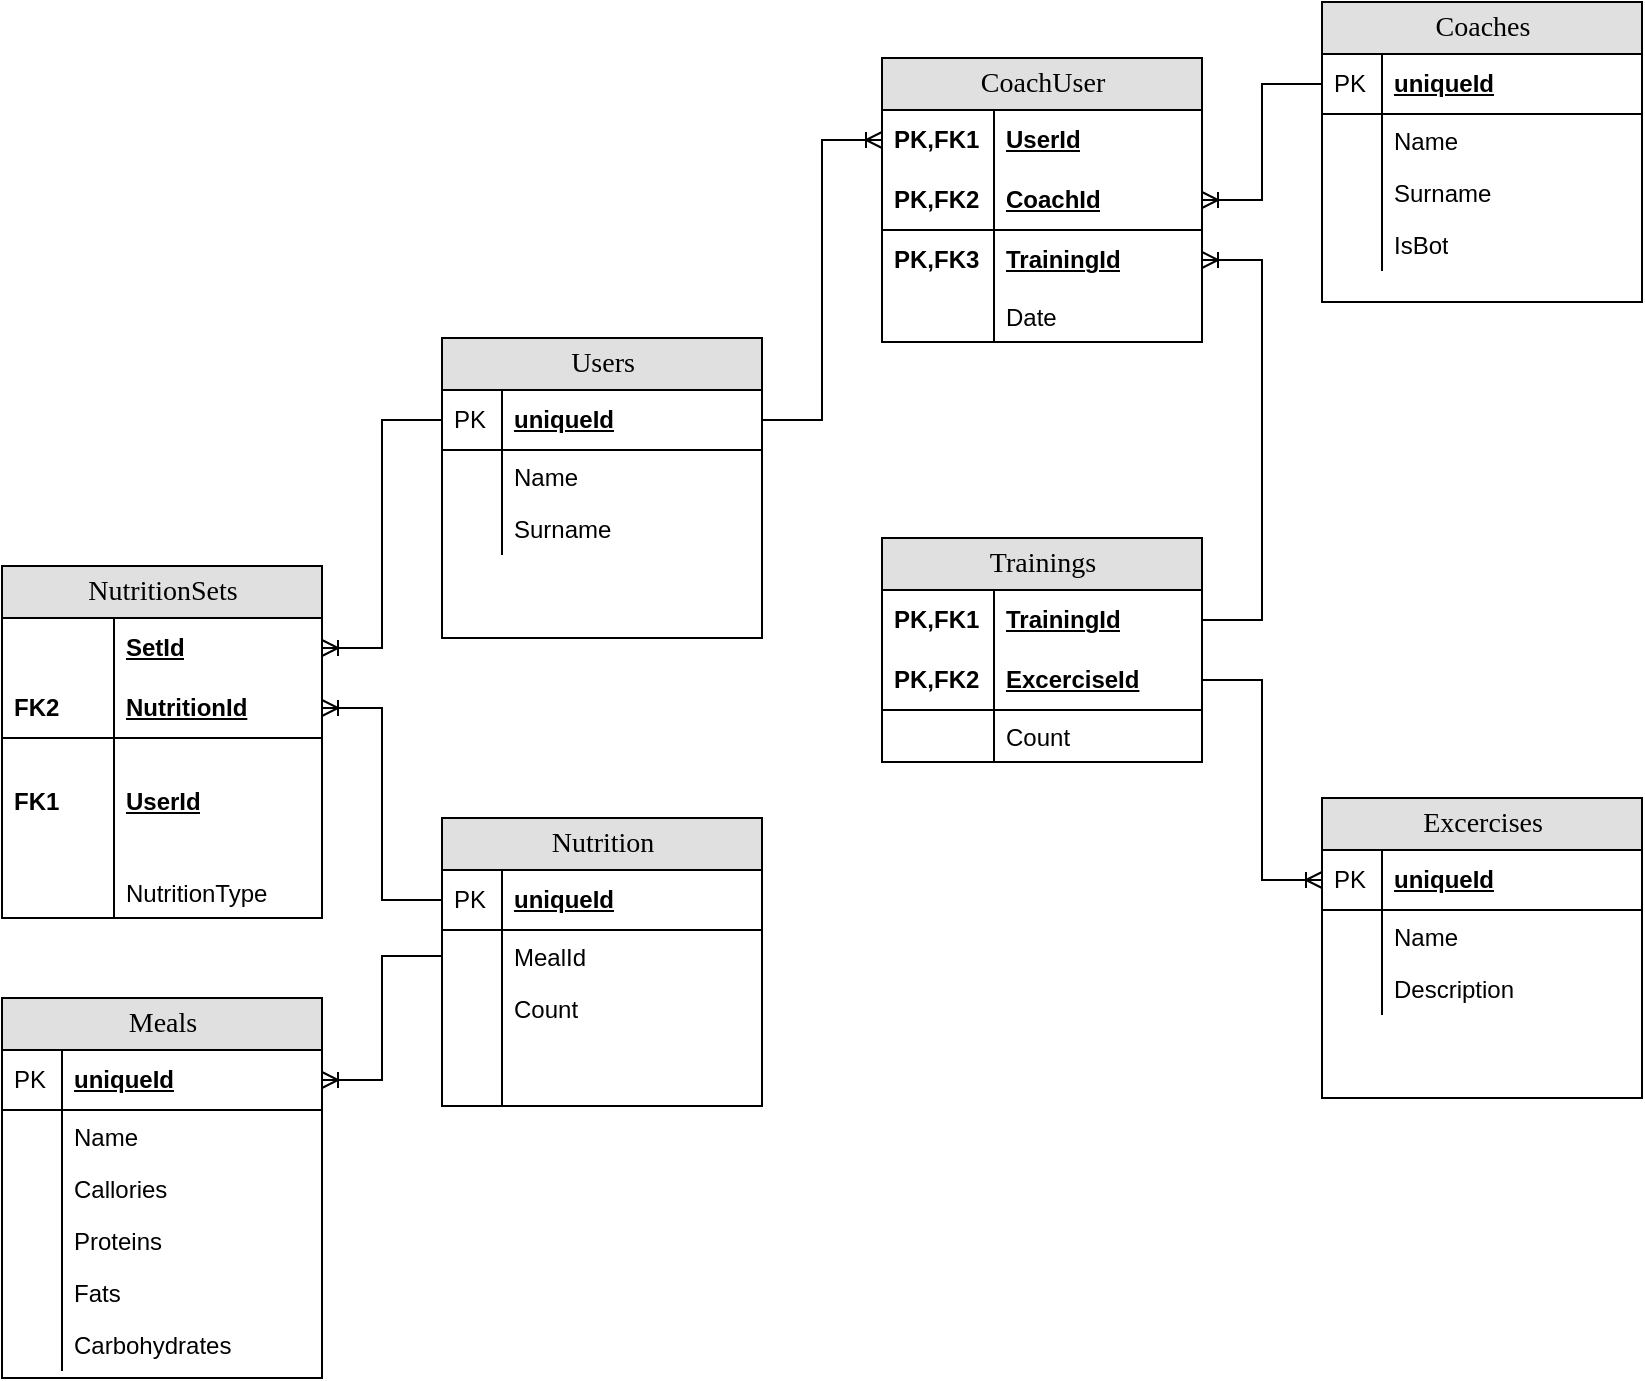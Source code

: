 <mxfile version="27.0.6">
  <diagram name="Page-1" id="e56a1550-8fbb-45ad-956c-1786394a9013">
    <mxGraphModel dx="1188" dy="654" grid="1" gridSize="10" guides="1" tooltips="1" connect="1" arrows="1" fold="1" page="1" pageScale="1" pageWidth="1169" pageHeight="827" background="none" math="0" shadow="0">
      <root>
        <mxCell id="0" />
        <mxCell id="1" parent="0" />
        <mxCell id="2e49270ec7c68f3f-1" value="NutritionSets" style="swimlane;html=1;fontStyle=0;childLayout=stackLayout;horizontal=1;startSize=26;fillColor=#e0e0e0;horizontalStack=0;resizeParent=1;resizeLast=0;collapsible=1;marginBottom=0;swimlaneFillColor=#ffffff;align=center;rounded=0;shadow=0;comic=0;labelBackgroundColor=none;strokeWidth=1;fontFamily=Verdana;fontSize=14" parent="1" vertex="1">
          <mxGeometry x="180" y="352" width="160" height="176" as="geometry" />
        </mxCell>
        <mxCell id="2e49270ec7c68f3f-2" value="SetId" style="shape=partialRectangle;top=0;left=0;right=0;bottom=0;html=1;align=left;verticalAlign=middle;fillColor=none;spacingLeft=60;spacingRight=4;whiteSpace=wrap;overflow=hidden;rotatable=0;points=[[0,0.5],[1,0.5]];portConstraint=eastwest;dropTarget=0;fontStyle=5;" parent="2e49270ec7c68f3f-1" vertex="1">
          <mxGeometry y="26" width="160" height="30" as="geometry" />
        </mxCell>
        <mxCell id="2e49270ec7c68f3f-3" value="" style="shape=partialRectangle;fontStyle=1;top=0;left=0;bottom=0;html=1;fillColor=none;align=left;verticalAlign=middle;spacingLeft=4;spacingRight=4;whiteSpace=wrap;overflow=hidden;rotatable=0;points=[];portConstraint=eastwest;part=1;" parent="2e49270ec7c68f3f-2" vertex="1" connectable="0">
          <mxGeometry width="56" height="30" as="geometry" />
        </mxCell>
        <mxCell id="2e49270ec7c68f3f-4" value="NutritionId" style="shape=partialRectangle;top=0;left=0;right=0;bottom=1;html=1;align=left;verticalAlign=middle;fillColor=none;spacingLeft=60;spacingRight=4;whiteSpace=wrap;overflow=hidden;rotatable=0;points=[[0,0.5],[1,0.5]];portConstraint=eastwest;dropTarget=0;fontStyle=5;" parent="2e49270ec7c68f3f-1" vertex="1">
          <mxGeometry y="56" width="160" height="30" as="geometry" />
        </mxCell>
        <mxCell id="2e49270ec7c68f3f-5" value="FK2" style="shape=partialRectangle;fontStyle=1;top=0;left=0;bottom=0;html=1;fillColor=none;align=left;verticalAlign=middle;spacingLeft=4;spacingRight=4;whiteSpace=wrap;overflow=hidden;rotatable=0;points=[];portConstraint=eastwest;part=1;" parent="2e49270ec7c68f3f-4" vertex="1" connectable="0">
          <mxGeometry width="56" height="30" as="geometry" />
        </mxCell>
        <mxCell id="vw7wUWk1br8WdNFr-Fdy-1" value="UserId" style="shape=partialRectangle;top=0;left=0;right=0;bottom=0;html=1;align=left;verticalAlign=middle;fillColor=none;spacingLeft=60;spacingRight=4;whiteSpace=wrap;overflow=hidden;rotatable=0;points=[[0,0.5],[1,0.5]];portConstraint=eastwest;dropTarget=0;fontStyle=5;" vertex="1" parent="2e49270ec7c68f3f-1">
          <mxGeometry y="86" width="160" height="64" as="geometry" />
        </mxCell>
        <mxCell id="vw7wUWk1br8WdNFr-Fdy-2" value="FK1" style="shape=partialRectangle;fontStyle=1;top=0;left=0;bottom=0;html=1;fillColor=none;align=left;verticalAlign=middle;spacingLeft=4;spacingRight=4;whiteSpace=wrap;overflow=hidden;rotatable=0;points=[];portConstraint=eastwest;part=1;" vertex="1" connectable="0" parent="vw7wUWk1br8WdNFr-Fdy-1">
          <mxGeometry width="56" height="64" as="geometry" />
        </mxCell>
        <mxCell id="2e49270ec7c68f3f-6" value="NutritionType" style="shape=partialRectangle;top=0;left=0;right=0;bottom=0;html=1;align=left;verticalAlign=top;fillColor=none;spacingLeft=60;spacingRight=4;whiteSpace=wrap;overflow=hidden;rotatable=0;points=[[0,0.5],[1,0.5]];portConstraint=eastwest;dropTarget=0;" parent="2e49270ec7c68f3f-1" vertex="1">
          <mxGeometry y="150" width="160" height="26" as="geometry" />
        </mxCell>
        <mxCell id="2e49270ec7c68f3f-7" value="" style="shape=partialRectangle;top=0;left=0;bottom=0;html=1;fillColor=none;align=left;verticalAlign=top;spacingLeft=4;spacingRight=4;whiteSpace=wrap;overflow=hidden;rotatable=0;points=[];portConstraint=eastwest;part=1;" parent="2e49270ec7c68f3f-6" vertex="1" connectable="0">
          <mxGeometry width="56" height="26" as="geometry" />
        </mxCell>
        <mxCell id="2e49270ec7c68f3f-8" value="Nutrition" style="swimlane;html=1;fontStyle=0;childLayout=stackLayout;horizontal=1;startSize=26;fillColor=#e0e0e0;horizontalStack=0;resizeParent=1;resizeLast=0;collapsible=1;marginBottom=0;swimlaneFillColor=#ffffff;align=center;rounded=0;shadow=0;comic=0;labelBackgroundColor=none;strokeWidth=1;fontFamily=Verdana;fontSize=14;swimlaneLine=1;" parent="1" vertex="1">
          <mxGeometry x="400" y="478" width="160" height="144" as="geometry" />
        </mxCell>
        <mxCell id="2e49270ec7c68f3f-9" value="uniqueId" style="shape=partialRectangle;top=0;left=0;right=0;bottom=1;html=1;align=left;verticalAlign=middle;fillColor=none;spacingLeft=34;spacingRight=4;whiteSpace=wrap;overflow=hidden;rotatable=0;points=[[0,0.5],[1,0.5]];portConstraint=eastwest;dropTarget=0;fontStyle=5;" parent="2e49270ec7c68f3f-8" vertex="1">
          <mxGeometry y="26" width="160" height="30" as="geometry" />
        </mxCell>
        <mxCell id="2e49270ec7c68f3f-10" value="PK" style="shape=partialRectangle;top=0;left=0;bottom=0;html=1;fillColor=none;align=left;verticalAlign=middle;spacingLeft=4;spacingRight=4;whiteSpace=wrap;overflow=hidden;rotatable=0;points=[];portConstraint=eastwest;part=1;" parent="2e49270ec7c68f3f-9" vertex="1" connectable="0">
          <mxGeometry width="30" height="30" as="geometry" />
        </mxCell>
        <mxCell id="2e49270ec7c68f3f-11" value="MealId" style="shape=partialRectangle;top=0;left=0;right=0;bottom=0;html=1;align=left;verticalAlign=top;fillColor=none;spacingLeft=34;spacingRight=4;whiteSpace=wrap;overflow=hidden;rotatable=0;points=[[0,0.5],[1,0.5]];portConstraint=eastwest;dropTarget=0;" parent="2e49270ec7c68f3f-8" vertex="1">
          <mxGeometry y="56" width="160" height="26" as="geometry" />
        </mxCell>
        <mxCell id="2e49270ec7c68f3f-12" value="" style="shape=partialRectangle;top=0;left=0;bottom=0;html=1;fillColor=none;align=left;verticalAlign=top;spacingLeft=4;spacingRight=4;whiteSpace=wrap;overflow=hidden;rotatable=0;points=[];portConstraint=eastwest;part=1;" parent="2e49270ec7c68f3f-11" vertex="1" connectable="0">
          <mxGeometry width="30" height="26" as="geometry" />
        </mxCell>
        <mxCell id="2e49270ec7c68f3f-13" value="Count" style="shape=partialRectangle;top=0;left=0;right=0;bottom=0;html=1;align=left;verticalAlign=top;fillColor=none;spacingLeft=34;spacingRight=4;whiteSpace=wrap;overflow=hidden;rotatable=0;points=[[0,0.5],[1,0.5]];portConstraint=eastwest;dropTarget=0;" parent="2e49270ec7c68f3f-8" vertex="1">
          <mxGeometry y="82" width="160" height="26" as="geometry" />
        </mxCell>
        <mxCell id="2e49270ec7c68f3f-14" value="" style="shape=partialRectangle;top=0;left=0;bottom=0;html=1;fillColor=none;align=left;verticalAlign=top;spacingLeft=4;spacingRight=4;whiteSpace=wrap;overflow=hidden;rotatable=0;points=[];portConstraint=eastwest;part=1;" parent="2e49270ec7c68f3f-13" vertex="1" connectable="0">
          <mxGeometry width="30" height="26" as="geometry" />
        </mxCell>
        <mxCell id="2e49270ec7c68f3f-17" value="" style="shape=partialRectangle;top=0;left=0;right=0;bottom=0;html=1;align=left;verticalAlign=top;fillColor=none;spacingLeft=34;spacingRight=4;whiteSpace=wrap;overflow=hidden;rotatable=0;points=[[0,0.5],[1,0.5]];portConstraint=eastwest;dropTarget=0;" parent="2e49270ec7c68f3f-8" vertex="1">
          <mxGeometry y="108" width="160" height="30" as="geometry" />
        </mxCell>
        <mxCell id="2e49270ec7c68f3f-18" value="" style="shape=partialRectangle;top=0;left=0;bottom=0;html=1;fillColor=none;align=left;verticalAlign=top;spacingLeft=4;spacingRight=4;whiteSpace=wrap;overflow=hidden;rotatable=0;points=[];portConstraint=eastwest;part=1;" parent="2e49270ec7c68f3f-17" vertex="1" connectable="0">
          <mxGeometry width="30" height="36" as="geometry" />
        </mxCell>
        <mxCell id="XJpWFirePbKW0gkUve2i-1" value="Users" style="swimlane;html=1;fontStyle=0;childLayout=stackLayout;horizontal=1;startSize=26;fillColor=#e0e0e0;horizontalStack=0;resizeParent=1;resizeLast=0;collapsible=1;marginBottom=0;swimlaneFillColor=#ffffff;align=center;rounded=0;shadow=0;comic=0;labelBackgroundColor=none;strokeWidth=1;fontFamily=Verdana;fontSize=14;swimlaneLine=1;" parent="1" vertex="1">
          <mxGeometry x="400" y="238" width="160" height="150" as="geometry" />
        </mxCell>
        <mxCell id="XJpWFirePbKW0gkUve2i-2" value="uniqueId" style="shape=partialRectangle;top=0;left=0;right=0;bottom=1;html=1;align=left;verticalAlign=middle;fillColor=none;spacingLeft=34;spacingRight=4;whiteSpace=wrap;overflow=hidden;rotatable=0;points=[[0,0.5],[1,0.5]];portConstraint=eastwest;dropTarget=0;fontStyle=5;" parent="XJpWFirePbKW0gkUve2i-1" vertex="1">
          <mxGeometry y="26" width="160" height="30" as="geometry" />
        </mxCell>
        <mxCell id="XJpWFirePbKW0gkUve2i-3" value="PK" style="shape=partialRectangle;top=0;left=0;bottom=0;html=1;fillColor=none;align=left;verticalAlign=middle;spacingLeft=4;spacingRight=4;whiteSpace=wrap;overflow=hidden;rotatable=0;points=[];portConstraint=eastwest;part=1;" parent="XJpWFirePbKW0gkUve2i-2" vertex="1" connectable="0">
          <mxGeometry width="30" height="30" as="geometry" />
        </mxCell>
        <mxCell id="XJpWFirePbKW0gkUve2i-4" value="Name" style="shape=partialRectangle;top=0;left=0;right=0;bottom=0;html=1;align=left;verticalAlign=top;fillColor=none;spacingLeft=34;spacingRight=4;whiteSpace=wrap;overflow=hidden;rotatable=0;points=[[0,0.5],[1,0.5]];portConstraint=eastwest;dropTarget=0;" parent="XJpWFirePbKW0gkUve2i-1" vertex="1">
          <mxGeometry y="56" width="160" height="26" as="geometry" />
        </mxCell>
        <mxCell id="XJpWFirePbKW0gkUve2i-5" value="" style="shape=partialRectangle;top=0;left=0;bottom=0;html=1;fillColor=none;align=left;verticalAlign=top;spacingLeft=4;spacingRight=4;whiteSpace=wrap;overflow=hidden;rotatable=0;points=[];portConstraint=eastwest;part=1;" parent="XJpWFirePbKW0gkUve2i-4" vertex="1" connectable="0">
          <mxGeometry width="30" height="26" as="geometry" />
        </mxCell>
        <mxCell id="XJpWFirePbKW0gkUve2i-6" value="Surname" style="shape=partialRectangle;top=0;left=0;right=0;bottom=0;html=1;align=left;verticalAlign=top;fillColor=none;spacingLeft=34;spacingRight=4;whiteSpace=wrap;overflow=hidden;rotatable=0;points=[[0,0.5],[1,0.5]];portConstraint=eastwest;dropTarget=0;" parent="XJpWFirePbKW0gkUve2i-1" vertex="1">
          <mxGeometry y="82" width="160" height="26" as="geometry" />
        </mxCell>
        <mxCell id="XJpWFirePbKW0gkUve2i-7" value="" style="shape=partialRectangle;top=0;left=0;bottom=0;html=1;fillColor=none;align=left;verticalAlign=top;spacingLeft=4;spacingRight=4;whiteSpace=wrap;overflow=hidden;rotatable=0;points=[];portConstraint=eastwest;part=1;" parent="XJpWFirePbKW0gkUve2i-6" vertex="1" connectable="0">
          <mxGeometry width="30" height="26" as="geometry" />
        </mxCell>
        <mxCell id="XJpWFirePbKW0gkUve2i-14" value="Excercises" style="swimlane;html=1;fontStyle=0;childLayout=stackLayout;horizontal=1;startSize=26;fillColor=#e0e0e0;horizontalStack=0;resizeParent=1;resizeLast=0;collapsible=1;marginBottom=0;swimlaneFillColor=#ffffff;align=center;rounded=0;shadow=0;comic=0;labelBackgroundColor=none;strokeWidth=1;fontFamily=Verdana;fontSize=14;swimlaneLine=1;" parent="1" vertex="1">
          <mxGeometry x="840" y="468" width="160" height="150" as="geometry" />
        </mxCell>
        <mxCell id="XJpWFirePbKW0gkUve2i-15" value="uniqueId" style="shape=partialRectangle;top=0;left=0;right=0;bottom=1;html=1;align=left;verticalAlign=middle;fillColor=none;spacingLeft=34;spacingRight=4;whiteSpace=wrap;overflow=hidden;rotatable=0;points=[[0,0.5],[1,0.5]];portConstraint=eastwest;dropTarget=0;fontStyle=5;" parent="XJpWFirePbKW0gkUve2i-14" vertex="1">
          <mxGeometry y="26" width="160" height="30" as="geometry" />
        </mxCell>
        <mxCell id="XJpWFirePbKW0gkUve2i-16" value="PK" style="shape=partialRectangle;top=0;left=0;bottom=0;html=1;fillColor=none;align=left;verticalAlign=middle;spacingLeft=4;spacingRight=4;whiteSpace=wrap;overflow=hidden;rotatable=0;points=[];portConstraint=eastwest;part=1;" parent="XJpWFirePbKW0gkUve2i-15" vertex="1" connectable="0">
          <mxGeometry width="30" height="30" as="geometry" />
        </mxCell>
        <mxCell id="XJpWFirePbKW0gkUve2i-17" value="Name" style="shape=partialRectangle;top=0;left=0;right=0;bottom=0;html=1;align=left;verticalAlign=top;fillColor=none;spacingLeft=34;spacingRight=4;whiteSpace=wrap;overflow=hidden;rotatable=0;points=[[0,0.5],[1,0.5]];portConstraint=eastwest;dropTarget=0;" parent="XJpWFirePbKW0gkUve2i-14" vertex="1">
          <mxGeometry y="56" width="160" height="26" as="geometry" />
        </mxCell>
        <mxCell id="XJpWFirePbKW0gkUve2i-18" value="" style="shape=partialRectangle;top=0;left=0;bottom=0;html=1;fillColor=none;align=left;verticalAlign=top;spacingLeft=4;spacingRight=4;whiteSpace=wrap;overflow=hidden;rotatable=0;points=[];portConstraint=eastwest;part=1;" parent="XJpWFirePbKW0gkUve2i-17" vertex="1" connectable="0">
          <mxGeometry width="30" height="26" as="geometry" />
        </mxCell>
        <mxCell id="XJpWFirePbKW0gkUve2i-19" value="Description" style="shape=partialRectangle;top=0;left=0;right=0;bottom=0;html=1;align=left;verticalAlign=top;fillColor=none;spacingLeft=34;spacingRight=4;whiteSpace=wrap;overflow=hidden;rotatable=0;points=[[0,0.5],[1,0.5]];portConstraint=eastwest;dropTarget=0;" parent="XJpWFirePbKW0gkUve2i-14" vertex="1">
          <mxGeometry y="82" width="160" height="26" as="geometry" />
        </mxCell>
        <mxCell id="XJpWFirePbKW0gkUve2i-20" value="" style="shape=partialRectangle;top=0;left=0;bottom=0;html=1;fillColor=none;align=left;verticalAlign=top;spacingLeft=4;spacingRight=4;whiteSpace=wrap;overflow=hidden;rotatable=0;points=[];portConstraint=eastwest;part=1;" parent="XJpWFirePbKW0gkUve2i-19" vertex="1" connectable="0">
          <mxGeometry width="30" height="26" as="geometry" />
        </mxCell>
        <mxCell id="XJpWFirePbKW0gkUve2i-30" value="Trainings" style="swimlane;html=1;fontStyle=0;childLayout=stackLayout;horizontal=1;startSize=26;fillColor=#e0e0e0;horizontalStack=0;resizeParent=1;resizeLast=0;collapsible=1;marginBottom=0;swimlaneFillColor=#ffffff;align=center;rounded=0;shadow=0;comic=0;labelBackgroundColor=none;strokeWidth=1;fontFamily=Verdana;fontSize=14" parent="1" vertex="1">
          <mxGeometry x="620" y="338" width="160" height="112" as="geometry" />
        </mxCell>
        <mxCell id="XJpWFirePbKW0gkUve2i-31" value="TrainingId" style="shape=partialRectangle;top=0;left=0;right=0;bottom=0;html=1;align=left;verticalAlign=middle;fillColor=none;spacingLeft=60;spacingRight=4;whiteSpace=wrap;overflow=hidden;rotatable=0;points=[[0,0.5],[1,0.5]];portConstraint=eastwest;dropTarget=0;fontStyle=5;" parent="XJpWFirePbKW0gkUve2i-30" vertex="1">
          <mxGeometry y="26" width="160" height="30" as="geometry" />
        </mxCell>
        <mxCell id="XJpWFirePbKW0gkUve2i-32" value="PK,FK1" style="shape=partialRectangle;fontStyle=1;top=0;left=0;bottom=0;html=1;fillColor=none;align=left;verticalAlign=middle;spacingLeft=4;spacingRight=4;whiteSpace=wrap;overflow=hidden;rotatable=0;points=[];portConstraint=eastwest;part=1;" parent="XJpWFirePbKW0gkUve2i-31" vertex="1" connectable="0">
          <mxGeometry width="56" height="30" as="geometry" />
        </mxCell>
        <mxCell id="XJpWFirePbKW0gkUve2i-33" value="&lt;span style=&quot;text-align: center; text-wrap-mode: nowrap;&quot;&gt;&lt;font face=&quot;Helvetica&quot; style=&quot;&quot;&gt;ExcerciseId&lt;/font&gt;&lt;/span&gt;" style="shape=partialRectangle;top=0;left=0;right=0;bottom=1;html=1;align=left;verticalAlign=middle;fillColor=none;spacingLeft=60;spacingRight=4;whiteSpace=wrap;overflow=hidden;rotatable=0;points=[[0,0.5],[1,0.5]];portConstraint=eastwest;dropTarget=0;fontStyle=5;" parent="XJpWFirePbKW0gkUve2i-30" vertex="1">
          <mxGeometry y="56" width="160" height="30" as="geometry" />
        </mxCell>
        <mxCell id="XJpWFirePbKW0gkUve2i-34" value="PK,FK2" style="shape=partialRectangle;fontStyle=1;top=0;left=0;bottom=0;html=1;fillColor=none;align=left;verticalAlign=middle;spacingLeft=4;spacingRight=4;whiteSpace=wrap;overflow=hidden;rotatable=0;points=[];portConstraint=eastwest;part=1;" parent="XJpWFirePbKW0gkUve2i-33" vertex="1" connectable="0">
          <mxGeometry width="56" height="30" as="geometry" />
        </mxCell>
        <mxCell id="XJpWFirePbKW0gkUve2i-35" value="Count" style="shape=partialRectangle;top=0;left=0;right=0;bottom=0;html=1;align=left;verticalAlign=top;fillColor=none;spacingLeft=60;spacingRight=4;whiteSpace=wrap;overflow=hidden;rotatable=0;points=[[0,0.5],[1,0.5]];portConstraint=eastwest;dropTarget=0;" parent="XJpWFirePbKW0gkUve2i-30" vertex="1">
          <mxGeometry y="86" width="160" height="26" as="geometry" />
        </mxCell>
        <mxCell id="XJpWFirePbKW0gkUve2i-36" value="" style="shape=partialRectangle;top=0;left=0;bottom=0;html=1;fillColor=none;align=left;verticalAlign=top;spacingLeft=4;spacingRight=4;whiteSpace=wrap;overflow=hidden;rotatable=0;points=[];portConstraint=eastwest;part=1;" parent="XJpWFirePbKW0gkUve2i-35" vertex="1" connectable="0">
          <mxGeometry width="56" height="26" as="geometry" />
        </mxCell>
        <mxCell id="XJpWFirePbKW0gkUve2i-40" value="Coaches" style="swimlane;html=1;fontStyle=0;childLayout=stackLayout;horizontal=1;startSize=26;fillColor=#e0e0e0;horizontalStack=0;resizeParent=1;resizeLast=0;collapsible=1;marginBottom=0;swimlaneFillColor=#ffffff;align=center;rounded=0;shadow=0;comic=0;labelBackgroundColor=none;strokeWidth=1;fontFamily=Verdana;fontSize=14;swimlaneLine=1;" parent="1" vertex="1">
          <mxGeometry x="840" y="70" width="160" height="150" as="geometry" />
        </mxCell>
        <mxCell id="XJpWFirePbKW0gkUve2i-41" value="uniqueId" style="shape=partialRectangle;top=0;left=0;right=0;bottom=1;html=1;align=left;verticalAlign=middle;fillColor=none;spacingLeft=34;spacingRight=4;whiteSpace=wrap;overflow=hidden;rotatable=0;points=[[0,0.5],[1,0.5]];portConstraint=eastwest;dropTarget=0;fontStyle=5;" parent="XJpWFirePbKW0gkUve2i-40" vertex="1">
          <mxGeometry y="26" width="160" height="30" as="geometry" />
        </mxCell>
        <mxCell id="XJpWFirePbKW0gkUve2i-42" value="PK" style="shape=partialRectangle;top=0;left=0;bottom=0;html=1;fillColor=none;align=left;verticalAlign=middle;spacingLeft=4;spacingRight=4;whiteSpace=wrap;overflow=hidden;rotatable=0;points=[];portConstraint=eastwest;part=1;" parent="XJpWFirePbKW0gkUve2i-41" vertex="1" connectable="0">
          <mxGeometry width="30" height="30" as="geometry" />
        </mxCell>
        <mxCell id="XJpWFirePbKW0gkUve2i-43" value="Name" style="shape=partialRectangle;top=0;left=0;right=0;bottom=0;html=1;align=left;verticalAlign=top;fillColor=none;spacingLeft=34;spacingRight=4;whiteSpace=wrap;overflow=hidden;rotatable=0;points=[[0,0.5],[1,0.5]];portConstraint=eastwest;dropTarget=0;" parent="XJpWFirePbKW0gkUve2i-40" vertex="1">
          <mxGeometry y="56" width="160" height="26" as="geometry" />
        </mxCell>
        <mxCell id="XJpWFirePbKW0gkUve2i-44" value="" style="shape=partialRectangle;top=0;left=0;bottom=0;html=1;fillColor=none;align=left;verticalAlign=top;spacingLeft=4;spacingRight=4;whiteSpace=wrap;overflow=hidden;rotatable=0;points=[];portConstraint=eastwest;part=1;" parent="XJpWFirePbKW0gkUve2i-43" vertex="1" connectable="0">
          <mxGeometry width="30" height="26" as="geometry" />
        </mxCell>
        <mxCell id="XJpWFirePbKW0gkUve2i-45" value="Surname" style="shape=partialRectangle;top=0;left=0;right=0;bottom=0;html=1;align=left;verticalAlign=top;fillColor=none;spacingLeft=34;spacingRight=4;whiteSpace=wrap;overflow=hidden;rotatable=0;points=[[0,0.5],[1,0.5]];portConstraint=eastwest;dropTarget=0;" parent="XJpWFirePbKW0gkUve2i-40" vertex="1">
          <mxGeometry y="82" width="160" height="26" as="geometry" />
        </mxCell>
        <mxCell id="XJpWFirePbKW0gkUve2i-46" value="" style="shape=partialRectangle;top=0;left=0;bottom=0;html=1;fillColor=none;align=left;verticalAlign=top;spacingLeft=4;spacingRight=4;whiteSpace=wrap;overflow=hidden;rotatable=0;points=[];portConstraint=eastwest;part=1;" parent="XJpWFirePbKW0gkUve2i-45" vertex="1" connectable="0">
          <mxGeometry width="30" height="26" as="geometry" />
        </mxCell>
        <mxCell id="XJpWFirePbKW0gkUve2i-47" value="IsBot" style="shape=partialRectangle;top=0;left=0;right=0;bottom=0;html=1;align=left;verticalAlign=top;fillColor=none;spacingLeft=34;spacingRight=4;whiteSpace=wrap;overflow=hidden;rotatable=0;points=[[0,0.5],[1,0.5]];portConstraint=eastwest;dropTarget=0;" parent="XJpWFirePbKW0gkUve2i-40" vertex="1">
          <mxGeometry y="108" width="160" height="26" as="geometry" />
        </mxCell>
        <mxCell id="XJpWFirePbKW0gkUve2i-48" value="" style="shape=partialRectangle;top=0;left=0;bottom=0;html=1;fillColor=none;align=left;verticalAlign=top;spacingLeft=4;spacingRight=4;whiteSpace=wrap;overflow=hidden;rotatable=0;points=[];portConstraint=eastwest;part=1;" parent="XJpWFirePbKW0gkUve2i-47" vertex="1" connectable="0">
          <mxGeometry width="30" height="26" as="geometry" />
        </mxCell>
        <mxCell id="XJpWFirePbKW0gkUve2i-49" value="CoachUser" style="swimlane;html=1;fontStyle=0;childLayout=stackLayout;horizontal=1;startSize=26;fillColor=#e0e0e0;horizontalStack=0;resizeParent=1;resizeLast=0;collapsible=1;marginBottom=0;swimlaneFillColor=#ffffff;align=center;rounded=0;shadow=0;comic=0;labelBackgroundColor=none;strokeWidth=1;fontFamily=Verdana;fontSize=14" parent="1" vertex="1">
          <mxGeometry x="620" y="98" width="160" height="142" as="geometry" />
        </mxCell>
        <mxCell id="XJpWFirePbKW0gkUve2i-50" value="UserId" style="shape=partialRectangle;top=0;left=0;right=0;bottom=0;html=1;align=left;verticalAlign=middle;fillColor=none;spacingLeft=60;spacingRight=4;whiteSpace=wrap;overflow=hidden;rotatable=0;points=[[0,0.5],[1,0.5]];portConstraint=eastwest;dropTarget=0;fontStyle=5;" parent="XJpWFirePbKW0gkUve2i-49" vertex="1">
          <mxGeometry y="26" width="160" height="30" as="geometry" />
        </mxCell>
        <mxCell id="XJpWFirePbKW0gkUve2i-51" value="PK,FK1" style="shape=partialRectangle;fontStyle=1;top=0;left=0;bottom=0;html=1;fillColor=none;align=left;verticalAlign=middle;spacingLeft=4;spacingRight=4;whiteSpace=wrap;overflow=hidden;rotatable=0;points=[];portConstraint=eastwest;part=1;" parent="XJpWFirePbKW0gkUve2i-50" vertex="1" connectable="0">
          <mxGeometry width="56" height="30" as="geometry" />
        </mxCell>
        <mxCell id="XJpWFirePbKW0gkUve2i-52" value="CoachId" style="shape=partialRectangle;top=0;left=0;right=0;bottom=1;html=1;align=left;verticalAlign=middle;fillColor=none;spacingLeft=60;spacingRight=4;whiteSpace=wrap;overflow=hidden;rotatable=0;points=[[0,0.5],[1,0.5]];portConstraint=eastwest;dropTarget=0;fontStyle=5;" parent="XJpWFirePbKW0gkUve2i-49" vertex="1">
          <mxGeometry y="56" width="160" height="30" as="geometry" />
        </mxCell>
        <mxCell id="XJpWFirePbKW0gkUve2i-53" value="PK,FK2" style="shape=partialRectangle;fontStyle=1;top=0;left=0;bottom=0;html=1;fillColor=none;align=left;verticalAlign=middle;spacingLeft=4;spacingRight=4;whiteSpace=wrap;overflow=hidden;rotatable=0;points=[];portConstraint=eastwest;part=1;" parent="XJpWFirePbKW0gkUve2i-52" vertex="1" connectable="0">
          <mxGeometry width="56" height="30" as="geometry" />
        </mxCell>
        <mxCell id="XJpWFirePbKW0gkUve2i-85" value="TrainingId" style="shape=partialRectangle;top=0;left=0;right=0;bottom=0;html=1;align=left;verticalAlign=middle;fillColor=none;spacingLeft=60;spacingRight=4;whiteSpace=wrap;overflow=hidden;rotatable=0;points=[[0,0.5],[1,0.5]];portConstraint=eastwest;dropTarget=0;fontStyle=5;" parent="XJpWFirePbKW0gkUve2i-49" vertex="1">
          <mxGeometry y="86" width="160" height="30" as="geometry" />
        </mxCell>
        <mxCell id="XJpWFirePbKW0gkUve2i-86" value="PK,FK3" style="shape=partialRectangle;fontStyle=1;top=0;left=0;bottom=0;html=1;fillColor=none;align=left;verticalAlign=middle;spacingLeft=4;spacingRight=4;whiteSpace=wrap;overflow=hidden;rotatable=0;points=[];portConstraint=eastwest;part=1;" parent="XJpWFirePbKW0gkUve2i-85" vertex="1" connectable="0">
          <mxGeometry width="56" height="30" as="geometry" />
        </mxCell>
        <mxCell id="XJpWFirePbKW0gkUve2i-95" value="Date" style="shape=partialRectangle;top=0;left=0;right=0;bottom=0;html=1;align=left;verticalAlign=top;fillColor=none;spacingLeft=60;spacingRight=4;whiteSpace=wrap;overflow=hidden;rotatable=0;points=[[0,0.5],[1,0.5]];portConstraint=eastwest;dropTarget=0;" parent="XJpWFirePbKW0gkUve2i-49" vertex="1">
          <mxGeometry y="116" width="160" height="26" as="geometry" />
        </mxCell>
        <mxCell id="XJpWFirePbKW0gkUve2i-96" value="" style="shape=partialRectangle;top=0;left=0;bottom=0;html=1;fillColor=none;align=left;verticalAlign=top;spacingLeft=4;spacingRight=4;whiteSpace=wrap;overflow=hidden;rotatable=0;points=[];portConstraint=eastwest;part=1;" parent="XJpWFirePbKW0gkUve2i-95" vertex="1" connectable="0">
          <mxGeometry width="56" height="26" as="geometry" />
        </mxCell>
        <mxCell id="2e49270ec7c68f3f-30" value="Meals" style="swimlane;html=1;fontStyle=0;childLayout=stackLayout;horizontal=1;startSize=26;fillColor=#e0e0e0;horizontalStack=0;resizeParent=1;resizeLast=0;collapsible=1;marginBottom=0;swimlaneFillColor=#ffffff;align=center;rounded=0;shadow=0;comic=0;labelBackgroundColor=none;strokeWidth=1;fontFamily=Verdana;fontSize=14" parent="1" vertex="1">
          <mxGeometry x="180" y="568" width="160" height="190" as="geometry" />
        </mxCell>
        <mxCell id="2e49270ec7c68f3f-31" value="uniqueId" style="shape=partialRectangle;top=0;left=0;right=0;bottom=1;html=1;align=left;verticalAlign=middle;fillColor=none;spacingLeft=34;spacingRight=4;whiteSpace=wrap;overflow=hidden;rotatable=0;points=[[0,0.5],[1,0.5]];portConstraint=eastwest;dropTarget=0;fontStyle=5;" parent="2e49270ec7c68f3f-30" vertex="1">
          <mxGeometry y="26" width="160" height="30" as="geometry" />
        </mxCell>
        <mxCell id="2e49270ec7c68f3f-32" value="PK" style="shape=partialRectangle;top=0;left=0;bottom=0;html=1;fillColor=none;align=left;verticalAlign=middle;spacingLeft=4;spacingRight=4;whiteSpace=wrap;overflow=hidden;rotatable=0;points=[];portConstraint=eastwest;part=1;" parent="2e49270ec7c68f3f-31" vertex="1" connectable="0">
          <mxGeometry width="30" height="30" as="geometry" />
        </mxCell>
        <mxCell id="2e49270ec7c68f3f-33" value="Name" style="shape=partialRectangle;top=0;left=0;right=0;bottom=0;html=1;align=left;verticalAlign=top;fillColor=none;spacingLeft=34;spacingRight=4;whiteSpace=wrap;overflow=hidden;rotatable=0;points=[[0,0.5],[1,0.5]];portConstraint=eastwest;dropTarget=0;" parent="2e49270ec7c68f3f-30" vertex="1">
          <mxGeometry y="56" width="160" height="26" as="geometry" />
        </mxCell>
        <mxCell id="2e49270ec7c68f3f-34" value="" style="shape=partialRectangle;top=0;left=0;bottom=0;html=1;fillColor=none;align=left;verticalAlign=top;spacingLeft=4;spacingRight=4;whiteSpace=wrap;overflow=hidden;rotatable=0;points=[];portConstraint=eastwest;part=1;" parent="2e49270ec7c68f3f-33" vertex="1" connectable="0">
          <mxGeometry width="30" height="26" as="geometry" />
        </mxCell>
        <mxCell id="2e49270ec7c68f3f-35" value="Callories" style="shape=partialRectangle;top=0;left=0;right=0;bottom=0;html=1;align=left;verticalAlign=top;fillColor=none;spacingLeft=34;spacingRight=4;whiteSpace=wrap;overflow=hidden;rotatable=0;points=[[0,0.5],[1,0.5]];portConstraint=eastwest;dropTarget=0;" parent="2e49270ec7c68f3f-30" vertex="1">
          <mxGeometry y="82" width="160" height="26" as="geometry" />
        </mxCell>
        <mxCell id="2e49270ec7c68f3f-36" value="" style="shape=partialRectangle;top=0;left=0;bottom=0;html=1;fillColor=none;align=left;verticalAlign=top;spacingLeft=4;spacingRight=4;whiteSpace=wrap;overflow=hidden;rotatable=0;points=[];portConstraint=eastwest;part=1;" parent="2e49270ec7c68f3f-35" vertex="1" connectable="0">
          <mxGeometry width="30" height="26" as="geometry" />
        </mxCell>
        <mxCell id="XJpWFirePbKW0gkUve2i-67" value="Proteins" style="shape=partialRectangle;top=0;left=0;right=0;bottom=0;html=1;align=left;verticalAlign=top;fillColor=none;spacingLeft=34;spacingRight=4;whiteSpace=wrap;overflow=hidden;rotatable=0;points=[[0,0.5],[1,0.5]];portConstraint=eastwest;dropTarget=0;" parent="2e49270ec7c68f3f-30" vertex="1">
          <mxGeometry y="108" width="160" height="26" as="geometry" />
        </mxCell>
        <mxCell id="XJpWFirePbKW0gkUve2i-68" value="" style="shape=partialRectangle;top=0;left=0;bottom=0;html=1;fillColor=none;align=left;verticalAlign=top;spacingLeft=4;spacingRight=4;whiteSpace=wrap;overflow=hidden;rotatable=0;points=[];portConstraint=eastwest;part=1;" parent="XJpWFirePbKW0gkUve2i-67" vertex="1" connectable="0">
          <mxGeometry width="30" height="26" as="geometry" />
        </mxCell>
        <mxCell id="XJpWFirePbKW0gkUve2i-65" value="Fats" style="shape=partialRectangle;top=0;left=0;right=0;bottom=0;html=1;align=left;verticalAlign=top;fillColor=none;spacingLeft=34;spacingRight=4;whiteSpace=wrap;overflow=hidden;rotatable=0;points=[[0,0.5],[1,0.5]];portConstraint=eastwest;dropTarget=0;" parent="2e49270ec7c68f3f-30" vertex="1">
          <mxGeometry y="134" width="160" height="26" as="geometry" />
        </mxCell>
        <mxCell id="XJpWFirePbKW0gkUve2i-66" value="" style="shape=partialRectangle;top=0;left=0;bottom=0;html=1;fillColor=none;align=left;verticalAlign=top;spacingLeft=4;spacingRight=4;whiteSpace=wrap;overflow=hidden;rotatable=0;points=[];portConstraint=eastwest;part=1;" parent="XJpWFirePbKW0gkUve2i-65" vertex="1" connectable="0">
          <mxGeometry width="30" height="26" as="geometry" />
        </mxCell>
        <mxCell id="XJpWFirePbKW0gkUve2i-69" value="Carbohydrates" style="shape=partialRectangle;top=0;left=0;right=0;bottom=0;html=1;align=left;verticalAlign=top;fillColor=none;spacingLeft=34;spacingRight=4;whiteSpace=wrap;overflow=hidden;rotatable=0;points=[[0,0.5],[1,0.5]];portConstraint=eastwest;dropTarget=0;" parent="2e49270ec7c68f3f-30" vertex="1">
          <mxGeometry y="160" width="160" height="26" as="geometry" />
        </mxCell>
        <mxCell id="XJpWFirePbKW0gkUve2i-70" value="" style="shape=partialRectangle;top=0;left=0;bottom=0;html=1;fillColor=none;align=left;verticalAlign=top;spacingLeft=4;spacingRight=4;whiteSpace=wrap;overflow=hidden;rotatable=0;points=[];portConstraint=eastwest;part=1;" parent="XJpWFirePbKW0gkUve2i-69" vertex="1" connectable="0">
          <mxGeometry width="30" height="26" as="geometry" />
        </mxCell>
        <mxCell id="XJpWFirePbKW0gkUve2i-60" value="" style="edgeStyle=entityRelationEdgeStyle;fontSize=12;html=1;endArrow=ERoneToMany;rounded=0;" parent="1" source="XJpWFirePbKW0gkUve2i-33" target="XJpWFirePbKW0gkUve2i-15" edge="1">
          <mxGeometry width="100" height="100" relative="1" as="geometry">
            <mxPoint x="460" y="679" as="sourcePoint" />
            <mxPoint x="430" y="318" as="targetPoint" />
          </mxGeometry>
        </mxCell>
        <mxCell id="XJpWFirePbKW0gkUve2i-82" value="" style="edgeStyle=entityRelationEdgeStyle;fontSize=12;html=1;endArrow=ERoneToMany;rounded=0;" parent="1" source="2e49270ec7c68f3f-11" target="2e49270ec7c68f3f-31" edge="1">
          <mxGeometry width="100" height="100" relative="1" as="geometry">
            <mxPoint x="210" y="798" as="sourcePoint" />
            <mxPoint x="340" y="798" as="targetPoint" />
          </mxGeometry>
        </mxCell>
        <mxCell id="XJpWFirePbKW0gkUve2i-92" value="" style="edgeStyle=entityRelationEdgeStyle;fontSize=12;html=1;endArrow=ERoneToMany;rounded=0;" parent="1" source="XJpWFirePbKW0gkUve2i-2" target="XJpWFirePbKW0gkUve2i-50" edge="1">
          <mxGeometry width="100" height="100" relative="1" as="geometry">
            <mxPoint x="590" y="345" as="sourcePoint" />
            <mxPoint x="690" y="245" as="targetPoint" />
          </mxGeometry>
        </mxCell>
        <mxCell id="XJpWFirePbKW0gkUve2i-93" value="" style="edgeStyle=entityRelationEdgeStyle;fontSize=12;html=1;endArrow=ERoneToMany;rounded=0;" parent="1" source="XJpWFirePbKW0gkUve2i-41" target="XJpWFirePbKW0gkUve2i-52" edge="1">
          <mxGeometry width="100" height="100" relative="1" as="geometry">
            <mxPoint x="460" y="338" as="sourcePoint" />
            <mxPoint x="560" y="238" as="targetPoint" />
          </mxGeometry>
        </mxCell>
        <mxCell id="XJpWFirePbKW0gkUve2i-94" value="" style="edgeStyle=entityRelationEdgeStyle;fontSize=12;html=1;endArrow=ERoneToMany;rounded=0;" parent="1" source="XJpWFirePbKW0gkUve2i-31" target="XJpWFirePbKW0gkUve2i-85" edge="1">
          <mxGeometry width="100" height="100" relative="1" as="geometry">
            <mxPoint x="700" y="508" as="sourcePoint" />
            <mxPoint x="670" y="278" as="targetPoint" />
          </mxGeometry>
        </mxCell>
        <mxCell id="XJpWFirePbKW0gkUve2i-97" value="" style="edgeStyle=entityRelationEdgeStyle;fontSize=12;html=1;endArrow=ERoneToMany;rounded=0;" parent="1" source="XJpWFirePbKW0gkUve2i-2" target="2e49270ec7c68f3f-2" edge="1">
          <mxGeometry width="100" height="100" relative="1" as="geometry">
            <mxPoint x="520" y="440" as="sourcePoint" />
            <mxPoint x="620" y="340" as="targetPoint" />
          </mxGeometry>
        </mxCell>
        <mxCell id="XJpWFirePbKW0gkUve2i-98" value="" style="edgeStyle=entityRelationEdgeStyle;fontSize=12;html=1;endArrow=ERoneToMany;rounded=0;" parent="1" source="2e49270ec7c68f3f-9" target="2e49270ec7c68f3f-4" edge="1">
          <mxGeometry width="100" height="100" relative="1" as="geometry">
            <mxPoint x="680" y="500" as="sourcePoint" />
            <mxPoint x="620" y="614" as="targetPoint" />
          </mxGeometry>
        </mxCell>
      </root>
    </mxGraphModel>
  </diagram>
</mxfile>
